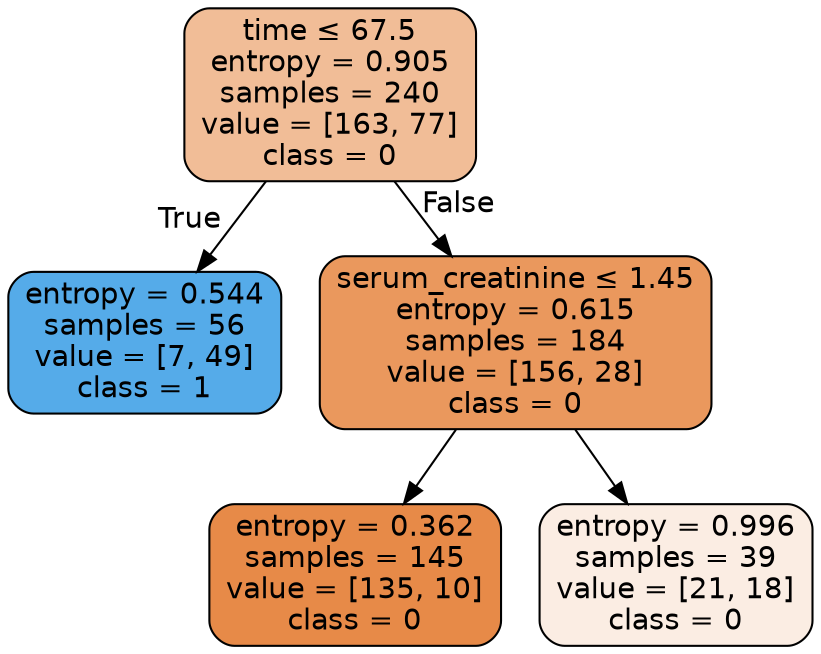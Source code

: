 digraph Tree {
node [shape=box, style="filled, rounded", color="black", fontname=helvetica] ;
edge [fontname=helvetica] ;
0 [label=<time &le; 67.5<br/>entropy = 0.905<br/>samples = 240<br/>value = [163, 77]<br/>class = 0>, fillcolor="#f1bd97"] ;
1 [label=<entropy = 0.544<br/>samples = 56<br/>value = [7, 49]<br/>class = 1>, fillcolor="#55abe9"] ;
0 -> 1 [labeldistance=2.5, labelangle=45, headlabel="True"] ;
2 [label=<serum_creatinine &le; 1.45<br/>entropy = 0.615<br/>samples = 184<br/>value = [156, 28]<br/>class = 0>, fillcolor="#ea985d"] ;
0 -> 2 [labeldistance=2.5, labelangle=-45, headlabel="False"] ;
3 [label=<entropy = 0.362<br/>samples = 145<br/>value = [135, 10]<br/>class = 0>, fillcolor="#e78a48"] ;
2 -> 3 ;
4 [label=<entropy = 0.996<br/>samples = 39<br/>value = [21, 18]<br/>class = 0>, fillcolor="#fbede3"] ;
2 -> 4 ;
}